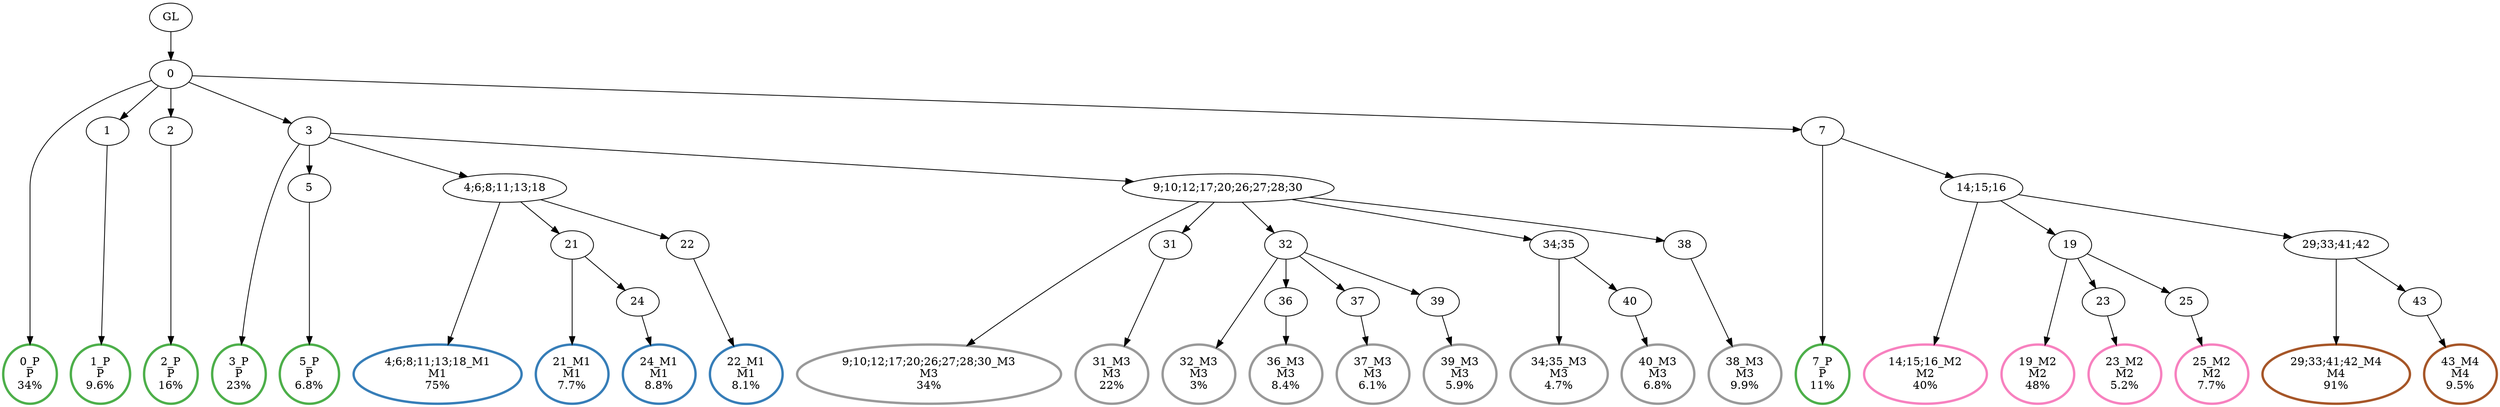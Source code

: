 digraph T {
	{
		rank=same
		48 [penwidth=3,colorscheme=set19,color=3,label="0_P\nP\n34%"]
		46 [penwidth=3,colorscheme=set19,color=3,label="1_P\nP\n9.6%"]
		44 [penwidth=3,colorscheme=set19,color=3,label="2_P\nP\n16%"]
		42 [penwidth=3,colorscheme=set19,color=3,label="3_P\nP\n23%"]
		40 [penwidth=3,colorscheme=set19,color=3,label="5_P\nP\n6.8%"]
		38 [penwidth=3,colorscheme=set19,color=3,label="7_P\nP\n11%"]
		36 [penwidth=3,colorscheme=set19,color=2,label="4;6;8;11;13;18_M1\nM1\n75%"]
		34 [penwidth=3,colorscheme=set19,color=2,label="21_M1\nM1\n7.7%"]
		32 [penwidth=3,colorscheme=set19,color=2,label="24_M1\nM1\n8.8%"]
		30 [penwidth=3,colorscheme=set19,color=2,label="22_M1\nM1\n8.1%"]
		28 [penwidth=3,colorscheme=set19,color=8,label="14;15;16_M2\nM2\n40%"]
		26 [penwidth=3,colorscheme=set19,color=8,label="19_M2\nM2\n48%"]
		24 [penwidth=3,colorscheme=set19,color=8,label="23_M2\nM2\n5.2%"]
		22 [penwidth=3,colorscheme=set19,color=8,label="25_M2\nM2\n7.7%"]
		20 [penwidth=3,colorscheme=set19,color=9,label="9;10;12;17;20;26;27;28;30_M3\nM3\n34%"]
		18 [penwidth=3,colorscheme=set19,color=9,label="31_M3\nM3\n22%"]
		16 [penwidth=3,colorscheme=set19,color=9,label="32_M3\nM3\n3%"]
		14 [penwidth=3,colorscheme=set19,color=9,label="36_M3\nM3\n8.4%"]
		12 [penwidth=3,colorscheme=set19,color=9,label="37_M3\nM3\n6.1%"]
		10 [penwidth=3,colorscheme=set19,color=9,label="39_M3\nM3\n5.9%"]
		8 [penwidth=3,colorscheme=set19,color=9,label="34;35_M3\nM3\n4.7%"]
		6 [penwidth=3,colorscheme=set19,color=9,label="40_M3\nM3\n6.8%"]
		4 [penwidth=3,colorscheme=set19,color=9,label="38_M3\nM3\n9.9%"]
		2 [penwidth=3,colorscheme=set19,color=7,label="29;33;41;42_M4\nM4\n91%"]
		0 [penwidth=3,colorscheme=set19,color=7,label="43_M4\nM4\n9.5%"]
	}
	50 [label="GL"]
	49 [label="0"]
	47 [label="1"]
	45 [label="2"]
	43 [label="3"]
	41 [label="5"]
	39 [label="7"]
	37 [label="4;6;8;11;13;18"]
	35 [label="21"]
	33 [label="24"]
	31 [label="22"]
	29 [label="14;15;16"]
	27 [label="19"]
	25 [label="23"]
	23 [label="25"]
	21 [label="9;10;12;17;20;26;27;28;30"]
	19 [label="31"]
	17 [label="32"]
	15 [label="36"]
	13 [label="37"]
	11 [label="39"]
	9 [label="34;35"]
	7 [label="40"]
	5 [label="38"]
	3 [label="29;33;41;42"]
	1 [label="43"]
	50 -> 49
	49 -> 48
	49 -> 47
	49 -> 45
	49 -> 43
	49 -> 39
	47 -> 46
	45 -> 44
	43 -> 42
	43 -> 41
	43 -> 37
	43 -> 21
	41 -> 40
	39 -> 38
	39 -> 29
	37 -> 36
	37 -> 35
	37 -> 31
	35 -> 34
	35 -> 33
	33 -> 32
	31 -> 30
	29 -> 28
	29 -> 27
	29 -> 3
	27 -> 26
	27 -> 25
	27 -> 23
	25 -> 24
	23 -> 22
	21 -> 20
	21 -> 19
	21 -> 17
	21 -> 9
	21 -> 5
	19 -> 18
	17 -> 16
	17 -> 15
	17 -> 13
	17 -> 11
	15 -> 14
	13 -> 12
	11 -> 10
	9 -> 8
	9 -> 7
	7 -> 6
	5 -> 4
	3 -> 2
	3 -> 1
	1 -> 0
}
